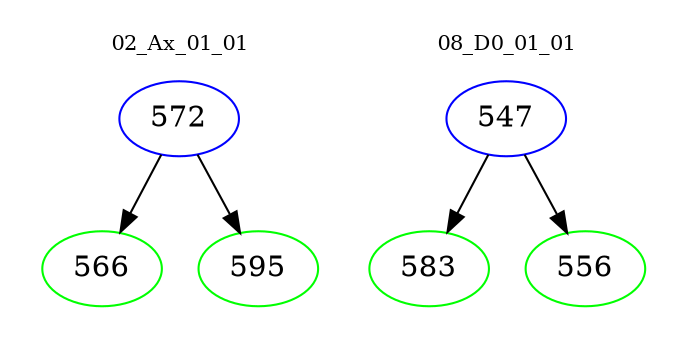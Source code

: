 digraph{
subgraph cluster_0 {
color = white
label = "02_Ax_01_01";
fontsize=10;
T0_572 [label="572", color="blue"]
T0_572 -> T0_566 [color="black"]
T0_566 [label="566", color="green"]
T0_572 -> T0_595 [color="black"]
T0_595 [label="595", color="green"]
}
subgraph cluster_1 {
color = white
label = "08_D0_01_01";
fontsize=10;
T1_547 [label="547", color="blue"]
T1_547 -> T1_583 [color="black"]
T1_583 [label="583", color="green"]
T1_547 -> T1_556 [color="black"]
T1_556 [label="556", color="green"]
}
}
